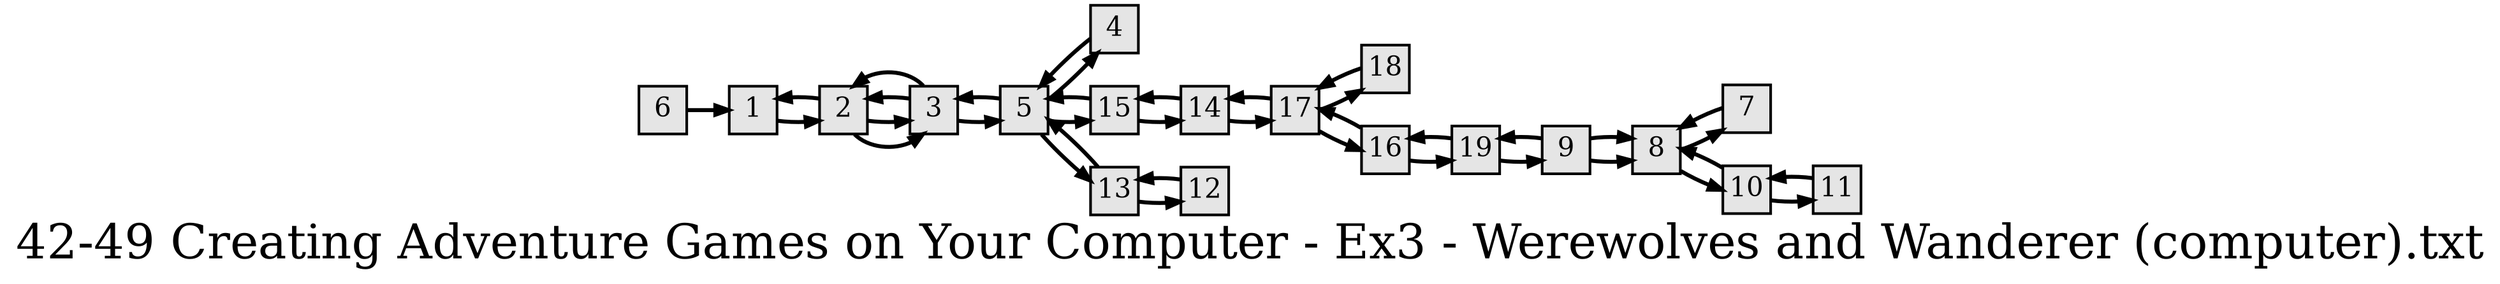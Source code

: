 digraph g{
  graph [ label="42-49 Creating Adventure Games on Your Computer - Ex3 - Werewolves and Wanderer (computer).txt" rankdir=LR, ordering=out, fontsize=36, nodesep="0.35", ranksep="0.45"];
  node  [shape=rect, penwidth=2, fontsize=20, style=filled, fillcolor=grey90, margin="0,0", labelfloat=true, regular=true, fixedsize=true];
  edge  [labelfloat=true, penwidth=3, fontsize=12];
  
  
  
  
  
  
  
  
  
  1 -> 2;
  2 -> 1;
  2 -> 3;
  2 -> 3;
  3 -> 2;
  3 -> 5;
  3 -> 2;
  4 -> 5;
  5 -> 4;
  5 -> 3;
  5 -> 15;
  5 -> 13;
  6 -> 1;
  7 -> 8;
  8 -> 7;
  8 -> 10;
  9 -> 19;
  9 -> 8;
  9 -> 8;
  10 -> 8;
  10 -> 11;
  11 -> 10;
  12 -> 13;
  13 -> 12;
  13 -> 5;
  14 -> 15;
  14 -> 17;
  15 -> 14;
  15 -> 5;
  16 -> 17;
  16 -> 19;
  17 -> 18;
  17 -> 16;
  17 -> 14;
  18 -> 17;
  19 -> 9;
  19 -> 16;
}

